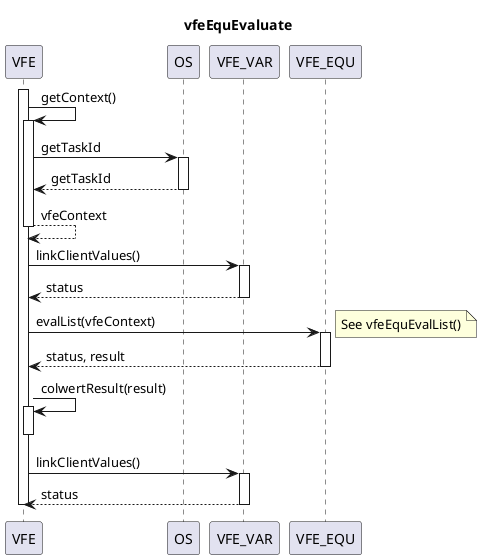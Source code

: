 @startuml
title vfeEquEvaluate
activate VFE
    VFE -> VFE : getContext()
    activate VFE
        VFE -> OS : getTaskId
        activate OS
            return getTaskId
        return vfeContext
    VFE -> VFE_VAR : linkClientValues()
    activate VFE_VAR
        return status
    VFE -> VFE_EQU : evalList(vfeContext)
    activate VFE_EQU
        note right
        See vfeEquEvalList()
        endnote
        return status, result
    VFE -> VFE : colwertResult(result)
    activate VFE
    deactivate VFE
    VFE -> VFE_VAR : linkClientValues()
    activate VFE_VAR
        return status
deactivate VFE
@enduml
